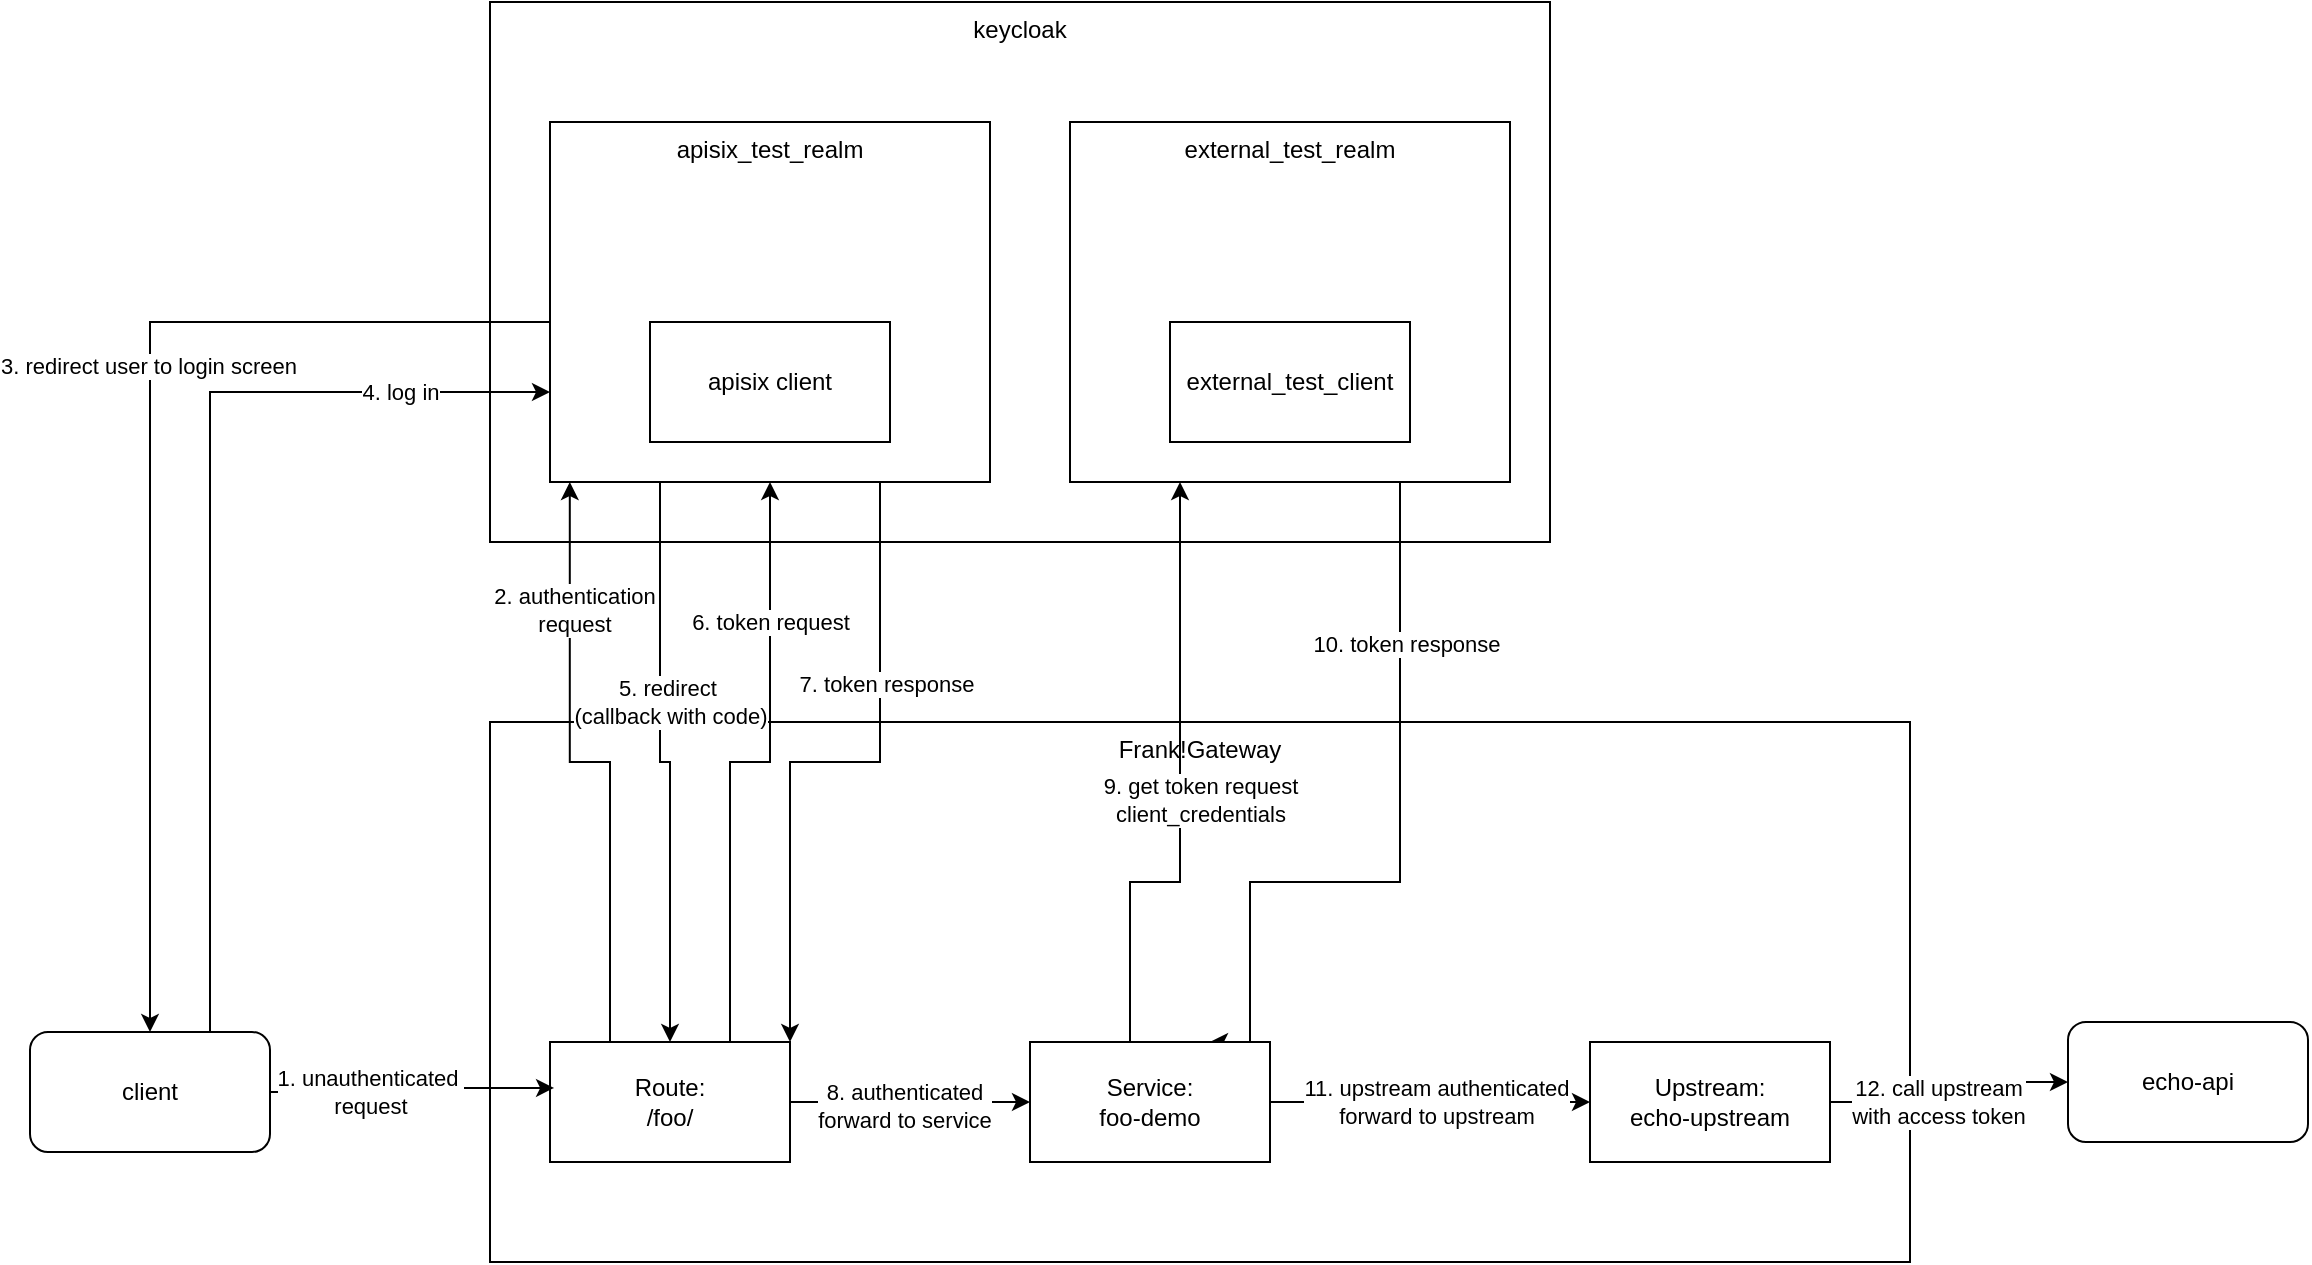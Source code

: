 <mxfile version="24.2.5" type="device">
  <diagram name="Page-1" id="m-Fokv24Yqv_qRhjOg2K">
    <mxGraphModel dx="1434" dy="870" grid="1" gridSize="10" guides="1" tooltips="1" connect="1" arrows="1" fold="1" page="1" pageScale="1" pageWidth="1169" pageHeight="827" math="0" shadow="0">
      <root>
        <mxCell id="0" />
        <mxCell id="1" parent="0" />
        <mxCell id="cuo0lF_lTZrS93CWSEtK-8" value="Frank!Gateway" style="rounded=0;whiteSpace=wrap;html=1;verticalAlign=top;" vertex="1" parent="1">
          <mxGeometry x="260" y="480" width="710" height="270" as="geometry" />
        </mxCell>
        <mxCell id="cuo0lF_lTZrS93CWSEtK-3" value="keycloak" style="rounded=0;whiteSpace=wrap;html=1;verticalAlign=top;" vertex="1" parent="1">
          <mxGeometry x="260" y="120" width="530" height="270" as="geometry" />
        </mxCell>
        <mxCell id="cuo0lF_lTZrS93CWSEtK-26" style="edgeStyle=orthogonalEdgeStyle;rounded=0;orthogonalLoop=1;jettySize=auto;html=1;exitX=0.25;exitY=1;exitDx=0;exitDy=0;" edge="1" parent="1" source="cuo0lF_lTZrS93CWSEtK-4" target="cuo0lF_lTZrS93CWSEtK-11">
          <mxGeometry relative="1" as="geometry" />
        </mxCell>
        <mxCell id="cuo0lF_lTZrS93CWSEtK-27" value="5. redirect&amp;nbsp;&lt;div&gt;(callback with code)&lt;/div&gt;" style="edgeLabel;html=1;align=center;verticalAlign=middle;resizable=0;points=[];" vertex="1" connectable="0" parent="cuo0lF_lTZrS93CWSEtK-26">
          <mxGeometry x="-0.226" y="1" relative="1" as="geometry">
            <mxPoint x="4" y="-1" as="offset" />
          </mxGeometry>
        </mxCell>
        <mxCell id="cuo0lF_lTZrS93CWSEtK-30" style="edgeStyle=orthogonalEdgeStyle;rounded=0;orthogonalLoop=1;jettySize=auto;html=1;exitX=0.75;exitY=1;exitDx=0;exitDy=0;entryX=1;entryY=0;entryDx=0;entryDy=0;" edge="1" parent="1" source="cuo0lF_lTZrS93CWSEtK-4" target="cuo0lF_lTZrS93CWSEtK-11">
          <mxGeometry relative="1" as="geometry" />
        </mxCell>
        <mxCell id="cuo0lF_lTZrS93CWSEtK-31" value="7. token response" style="edgeLabel;html=1;align=center;verticalAlign=middle;resizable=0;points=[];" vertex="1" connectable="0" parent="cuo0lF_lTZrS93CWSEtK-30">
          <mxGeometry x="-0.382" y="3" relative="1" as="geometry">
            <mxPoint as="offset" />
          </mxGeometry>
        </mxCell>
        <mxCell id="cuo0lF_lTZrS93CWSEtK-4" value="apisix_test_realm" style="rounded=0;whiteSpace=wrap;html=1;verticalAlign=top;" vertex="1" parent="1">
          <mxGeometry x="290" y="180" width="220" height="180" as="geometry" />
        </mxCell>
        <mxCell id="cuo0lF_lTZrS93CWSEtK-35" style="edgeStyle=orthogonalEdgeStyle;rounded=0;orthogonalLoop=1;jettySize=auto;html=1;exitX=0.75;exitY=1;exitDx=0;exitDy=0;entryX=0.75;entryY=0;entryDx=0;entryDy=0;" edge="1" parent="1" source="cuo0lF_lTZrS93CWSEtK-5" target="cuo0lF_lTZrS93CWSEtK-12">
          <mxGeometry relative="1" as="geometry">
            <Array as="points">
              <mxPoint x="715" y="560" />
              <mxPoint x="640" y="560" />
            </Array>
          </mxGeometry>
        </mxCell>
        <mxCell id="cuo0lF_lTZrS93CWSEtK-36" value="10. token response" style="edgeLabel;html=1;align=center;verticalAlign=middle;resizable=0;points=[];" vertex="1" connectable="0" parent="cuo0lF_lTZrS93CWSEtK-35">
          <mxGeometry x="-0.572" y="3" relative="1" as="geometry">
            <mxPoint as="offset" />
          </mxGeometry>
        </mxCell>
        <mxCell id="cuo0lF_lTZrS93CWSEtK-5" value="external_test_realm" style="rounded=0;whiteSpace=wrap;html=1;verticalAlign=top;" vertex="1" parent="1">
          <mxGeometry x="550" y="180" width="220" height="180" as="geometry" />
        </mxCell>
        <mxCell id="cuo0lF_lTZrS93CWSEtK-6" value="external_test_client" style="rounded=0;whiteSpace=wrap;html=1;" vertex="1" parent="1">
          <mxGeometry x="600" y="280" width="120" height="60" as="geometry" />
        </mxCell>
        <mxCell id="cuo0lF_lTZrS93CWSEtK-22" style="edgeStyle=orthogonalEdgeStyle;rounded=0;orthogonalLoop=1;jettySize=auto;html=1;entryX=0.5;entryY=0;entryDx=0;entryDy=0;exitX=0;exitY=0.75;exitDx=0;exitDy=0;" edge="1" parent="1" source="cuo0lF_lTZrS93CWSEtK-4" target="cuo0lF_lTZrS93CWSEtK-10">
          <mxGeometry relative="1" as="geometry">
            <Array as="points">
              <mxPoint x="290" y="280" />
              <mxPoint x="90" y="280" />
            </Array>
          </mxGeometry>
        </mxCell>
        <mxCell id="cuo0lF_lTZrS93CWSEtK-23" value="3. redirect user to login screen" style="edgeLabel;html=1;align=center;verticalAlign=middle;resizable=0;points=[];" vertex="1" connectable="0" parent="cuo0lF_lTZrS93CWSEtK-22">
          <mxGeometry x="0.253" y="-1" relative="1" as="geometry">
            <mxPoint y="-113" as="offset" />
          </mxGeometry>
        </mxCell>
        <mxCell id="cuo0lF_lTZrS93CWSEtK-7" value="apisix client" style="rounded=0;whiteSpace=wrap;html=1;" vertex="1" parent="1">
          <mxGeometry x="340" y="280" width="120" height="60" as="geometry" />
        </mxCell>
        <mxCell id="cuo0lF_lTZrS93CWSEtK-9" value="echo-api" style="rounded=1;whiteSpace=wrap;html=1;" vertex="1" parent="1">
          <mxGeometry x="1049" y="630" width="120" height="60" as="geometry" />
        </mxCell>
        <mxCell id="cuo0lF_lTZrS93CWSEtK-24" style="edgeStyle=orthogonalEdgeStyle;rounded=0;orthogonalLoop=1;jettySize=auto;html=1;exitX=0.75;exitY=0;exitDx=0;exitDy=0;entryX=0;entryY=0.75;entryDx=0;entryDy=0;" edge="1" parent="1" source="cuo0lF_lTZrS93CWSEtK-10" target="cuo0lF_lTZrS93CWSEtK-4">
          <mxGeometry relative="1" as="geometry" />
        </mxCell>
        <mxCell id="cuo0lF_lTZrS93CWSEtK-25" value="4. log in" style="edgeLabel;html=1;align=center;verticalAlign=middle;resizable=0;points=[];" vertex="1" connectable="0" parent="cuo0lF_lTZrS93CWSEtK-24">
          <mxGeometry x="0.691" relative="1" as="geometry">
            <mxPoint as="offset" />
          </mxGeometry>
        </mxCell>
        <mxCell id="cuo0lF_lTZrS93CWSEtK-10" value="client" style="rounded=1;whiteSpace=wrap;html=1;" vertex="1" parent="1">
          <mxGeometry x="30" y="635" width="120" height="60" as="geometry" />
        </mxCell>
        <mxCell id="cuo0lF_lTZrS93CWSEtK-14" style="edgeStyle=orthogonalEdgeStyle;rounded=0;orthogonalLoop=1;jettySize=auto;html=1;entryX=0;entryY=0.5;entryDx=0;entryDy=0;" edge="1" parent="1" source="cuo0lF_lTZrS93CWSEtK-11" target="cuo0lF_lTZrS93CWSEtK-12">
          <mxGeometry relative="1" as="geometry" />
        </mxCell>
        <mxCell id="cuo0lF_lTZrS93CWSEtK-32" value="8. authenticated&lt;br&gt;forward to service" style="edgeLabel;html=1;align=center;verticalAlign=middle;resizable=0;points=[];" vertex="1" connectable="0" parent="cuo0lF_lTZrS93CWSEtK-14">
          <mxGeometry x="-0.054" y="-2" relative="1" as="geometry">
            <mxPoint as="offset" />
          </mxGeometry>
        </mxCell>
        <mxCell id="cuo0lF_lTZrS93CWSEtK-20" style="edgeStyle=orthogonalEdgeStyle;rounded=0;orthogonalLoop=1;jettySize=auto;html=1;exitX=0.25;exitY=0;exitDx=0;exitDy=0;entryX=0.045;entryY=1;entryDx=0;entryDy=0;entryPerimeter=0;" edge="1" parent="1" source="cuo0lF_lTZrS93CWSEtK-11" target="cuo0lF_lTZrS93CWSEtK-4">
          <mxGeometry relative="1" as="geometry" />
        </mxCell>
        <mxCell id="cuo0lF_lTZrS93CWSEtK-21" value="2. authentication&lt;br&gt;request" style="edgeLabel;html=1;align=center;verticalAlign=middle;resizable=0;points=[];" vertex="1" connectable="0" parent="cuo0lF_lTZrS93CWSEtK-20">
          <mxGeometry x="0.432" y="-2" relative="1" as="geometry">
            <mxPoint y="-21" as="offset" />
          </mxGeometry>
        </mxCell>
        <mxCell id="cuo0lF_lTZrS93CWSEtK-28" style="edgeStyle=orthogonalEdgeStyle;rounded=0;orthogonalLoop=1;jettySize=auto;html=1;entryX=0.5;entryY=1;entryDx=0;entryDy=0;exitX=0.75;exitY=0;exitDx=0;exitDy=0;" edge="1" parent="1" source="cuo0lF_lTZrS93CWSEtK-11" target="cuo0lF_lTZrS93CWSEtK-4">
          <mxGeometry relative="1" as="geometry" />
        </mxCell>
        <mxCell id="cuo0lF_lTZrS93CWSEtK-29" value="6. token request" style="edgeLabel;html=1;align=center;verticalAlign=middle;resizable=0;points=[];" vertex="1" connectable="0" parent="cuo0lF_lTZrS93CWSEtK-28">
          <mxGeometry x="0.352" y="3" relative="1" as="geometry">
            <mxPoint x="3" y="-27" as="offset" />
          </mxGeometry>
        </mxCell>
        <mxCell id="cuo0lF_lTZrS93CWSEtK-11" value="Route:&lt;br&gt;/foo/" style="rounded=0;whiteSpace=wrap;html=1;" vertex="1" parent="1">
          <mxGeometry x="290" y="640" width="120" height="60" as="geometry" />
        </mxCell>
        <mxCell id="cuo0lF_lTZrS93CWSEtK-15" style="edgeStyle=orthogonalEdgeStyle;rounded=0;orthogonalLoop=1;jettySize=auto;html=1;entryX=0;entryY=0.5;entryDx=0;entryDy=0;" edge="1" parent="1" source="cuo0lF_lTZrS93CWSEtK-12" target="cuo0lF_lTZrS93CWSEtK-13">
          <mxGeometry relative="1" as="geometry" />
        </mxCell>
        <mxCell id="cuo0lF_lTZrS93CWSEtK-37" value="11. upstream authenticated&lt;br&gt;forward to upstream" style="edgeLabel;html=1;align=center;verticalAlign=middle;resizable=0;points=[];" vertex="1" connectable="0" parent="cuo0lF_lTZrS93CWSEtK-15">
          <mxGeometry x="-0.208" y="-2" relative="1" as="geometry">
            <mxPoint x="19" y="-2" as="offset" />
          </mxGeometry>
        </mxCell>
        <mxCell id="cuo0lF_lTZrS93CWSEtK-12" value="Service:&lt;br&gt;foo-demo" style="rounded=0;whiteSpace=wrap;html=1;" vertex="1" parent="1">
          <mxGeometry x="530" y="640" width="120" height="60" as="geometry" />
        </mxCell>
        <mxCell id="cuo0lF_lTZrS93CWSEtK-16" style="edgeStyle=orthogonalEdgeStyle;rounded=0;orthogonalLoop=1;jettySize=auto;html=1;entryX=0;entryY=0.5;entryDx=0;entryDy=0;" edge="1" parent="1" source="cuo0lF_lTZrS93CWSEtK-13" target="cuo0lF_lTZrS93CWSEtK-9">
          <mxGeometry relative="1" as="geometry" />
        </mxCell>
        <mxCell id="cuo0lF_lTZrS93CWSEtK-38" value="12. call upstream&lt;br&gt;with access token" style="edgeLabel;html=1;align=center;verticalAlign=middle;resizable=0;points=[];" vertex="1" connectable="0" parent="cuo0lF_lTZrS93CWSEtK-16">
          <mxGeometry x="-0.169" relative="1" as="geometry">
            <mxPoint as="offset" />
          </mxGeometry>
        </mxCell>
        <mxCell id="cuo0lF_lTZrS93CWSEtK-13" value="Upstream:&lt;br&gt;echo-upstream" style="rounded=0;whiteSpace=wrap;html=1;" vertex="1" parent="1">
          <mxGeometry x="810" y="640" width="120" height="60" as="geometry" />
        </mxCell>
        <mxCell id="cuo0lF_lTZrS93CWSEtK-18" style="edgeStyle=orthogonalEdgeStyle;rounded=0;orthogonalLoop=1;jettySize=auto;html=1;entryX=0.017;entryY=0.383;entryDx=0;entryDy=0;entryPerimeter=0;" edge="1" parent="1" source="cuo0lF_lTZrS93CWSEtK-10" target="cuo0lF_lTZrS93CWSEtK-11">
          <mxGeometry relative="1" as="geometry" />
        </mxCell>
        <mxCell id="cuo0lF_lTZrS93CWSEtK-19" value="1. unauthenticated&amp;nbsp;&lt;div&gt;request&lt;/div&gt;" style="edgeLabel;html=1;align=center;verticalAlign=middle;resizable=0;points=[];" vertex="1" connectable="0" parent="cuo0lF_lTZrS93CWSEtK-18">
          <mxGeometry x="0.277" y="2" relative="1" as="geometry">
            <mxPoint x="-40" y="4" as="offset" />
          </mxGeometry>
        </mxCell>
        <mxCell id="cuo0lF_lTZrS93CWSEtK-33" style="edgeStyle=orthogonalEdgeStyle;rounded=0;orthogonalLoop=1;jettySize=auto;html=1;entryX=0.25;entryY=1;entryDx=0;entryDy=0;" edge="1" parent="1" source="cuo0lF_lTZrS93CWSEtK-12" target="cuo0lF_lTZrS93CWSEtK-5">
          <mxGeometry relative="1" as="geometry">
            <mxPoint x="520" y="560" as="targetPoint" />
            <Array as="points">
              <mxPoint x="580" y="560" />
              <mxPoint x="605" y="560" />
            </Array>
          </mxGeometry>
        </mxCell>
        <mxCell id="cuo0lF_lTZrS93CWSEtK-34" value="9. get token request&lt;br&gt;client_credentials" style="edgeLabel;html=1;align=center;verticalAlign=middle;resizable=0;points=[];" vertex="1" connectable="0" parent="cuo0lF_lTZrS93CWSEtK-33">
          <mxGeometry x="-0.2" y="-1" relative="1" as="geometry">
            <mxPoint x="9" y="-24" as="offset" />
          </mxGeometry>
        </mxCell>
      </root>
    </mxGraphModel>
  </diagram>
</mxfile>

